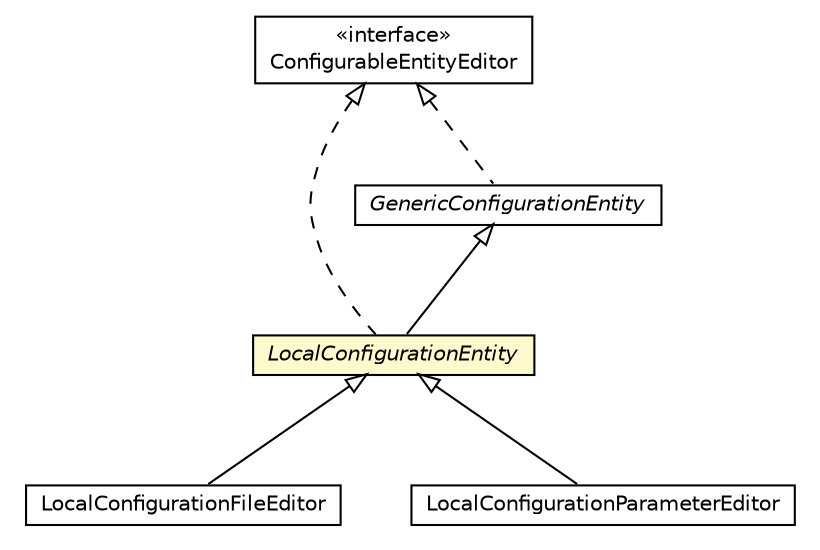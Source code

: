 #!/usr/local/bin/dot
#
# Class diagram 
# Generated by UMLGraph version R5_6-24-gf6e263 (http://www.umlgraph.org/)
#

digraph G {
	edge [fontname="Helvetica",fontsize=10,labelfontname="Helvetica",labelfontsize=10];
	node [fontname="Helvetica",fontsize=10,shape=plaintext];
	nodesep=0.25;
	ranksep=0.5;
	// org.universAAL.middleware.interfaces.configuration.configurationEditionTypes.ConfigurableEntityEditor
	c226846 [label=<<table title="org.universAAL.middleware.interfaces.configuration.configurationEditionTypes.ConfigurableEntityEditor" border="0" cellborder="1" cellspacing="0" cellpadding="2" port="p" href="../../../../interfaces/configuration/configurationEditionTypes/ConfigurableEntityEditor.html">
		<tr><td><table border="0" cellspacing="0" cellpadding="1">
<tr><td align="center" balign="center"> &#171;interface&#187; </td></tr>
<tr><td align="center" balign="center"> ConfigurableEntityEditor </td></tr>
		</table></td></tr>
		</table>>, URL="../../../../interfaces/configuration/configurationEditionTypes/ConfigurableEntityEditor.html", fontname="Helvetica", fontcolor="black", fontsize=10.0];
	// org.universAAL.middleware.managers.configuration.core.impl.LocalConfigurationFileEditor
	c226966 [label=<<table title="org.universAAL.middleware.managers.configuration.core.impl.LocalConfigurationFileEditor" border="0" cellborder="1" cellspacing="0" cellpadding="2" port="p" href="./LocalConfigurationFileEditor.html">
		<tr><td><table border="0" cellspacing="0" cellpadding="1">
<tr><td align="center" balign="center"> LocalConfigurationFileEditor </td></tr>
		</table></td></tr>
		</table>>, URL="./LocalConfigurationFileEditor.html", fontname="Helvetica", fontcolor="black", fontsize=10.0];
	// org.universAAL.middleware.managers.configuration.core.impl.LocalConfigurationParameterEditor
	c226967 [label=<<table title="org.universAAL.middleware.managers.configuration.core.impl.LocalConfigurationParameterEditor" border="0" cellborder="1" cellspacing="0" cellpadding="2" port="p" href="./LocalConfigurationParameterEditor.html">
		<tr><td><table border="0" cellspacing="0" cellpadding="1">
<tr><td align="center" balign="center"> LocalConfigurationParameterEditor </td></tr>
		</table></td></tr>
		</table>>, URL="./LocalConfigurationParameterEditor.html", fontname="Helvetica", fontcolor="black", fontsize=10.0];
	// org.universAAL.middleware.managers.configuration.core.impl.LocalConfigurationEntity
	c226968 [label=<<table title="org.universAAL.middleware.managers.configuration.core.impl.LocalConfigurationEntity" border="0" cellborder="1" cellspacing="0" cellpadding="2" port="p" bgcolor="lemonChiffon" href="./LocalConfigurationEntity.html">
		<tr><td><table border="0" cellspacing="0" cellpadding="1">
<tr><td align="center" balign="center"><font face="Helvetica-Oblique"> LocalConfigurationEntity </font></td></tr>
		</table></td></tr>
		</table>>, URL="./LocalConfigurationEntity.html", fontname="Helvetica", fontcolor="black", fontsize=10.0];
	// org.universAAL.middleware.managers.configuration.core.impl.GenericConfigurationEntity
	c226972 [label=<<table title="org.universAAL.middleware.managers.configuration.core.impl.GenericConfigurationEntity" border="0" cellborder="1" cellspacing="0" cellpadding="2" port="p" href="./GenericConfigurationEntity.html">
		<tr><td><table border="0" cellspacing="0" cellpadding="1">
<tr><td align="center" balign="center"><font face="Helvetica-Oblique"> GenericConfigurationEntity </font></td></tr>
		</table></td></tr>
		</table>>, URL="./GenericConfigurationEntity.html", fontname="Helvetica", fontcolor="black", fontsize=10.0];
	//org.universAAL.middleware.managers.configuration.core.impl.LocalConfigurationFileEditor extends org.universAAL.middleware.managers.configuration.core.impl.LocalConfigurationEntity
	c226968:p -> c226966:p [dir=back,arrowtail=empty];
	//org.universAAL.middleware.managers.configuration.core.impl.LocalConfigurationParameterEditor extends org.universAAL.middleware.managers.configuration.core.impl.LocalConfigurationEntity
	c226968:p -> c226967:p [dir=back,arrowtail=empty];
	//org.universAAL.middleware.managers.configuration.core.impl.LocalConfigurationEntity extends org.universAAL.middleware.managers.configuration.core.impl.GenericConfigurationEntity
	c226972:p -> c226968:p [dir=back,arrowtail=empty];
	//org.universAAL.middleware.managers.configuration.core.impl.LocalConfigurationEntity implements org.universAAL.middleware.interfaces.configuration.configurationEditionTypes.ConfigurableEntityEditor
	c226846:p -> c226968:p [dir=back,arrowtail=empty,style=dashed];
	//org.universAAL.middleware.managers.configuration.core.impl.GenericConfigurationEntity implements org.universAAL.middleware.interfaces.configuration.configurationEditionTypes.ConfigurableEntityEditor
	c226846:p -> c226972:p [dir=back,arrowtail=empty,style=dashed];
}

